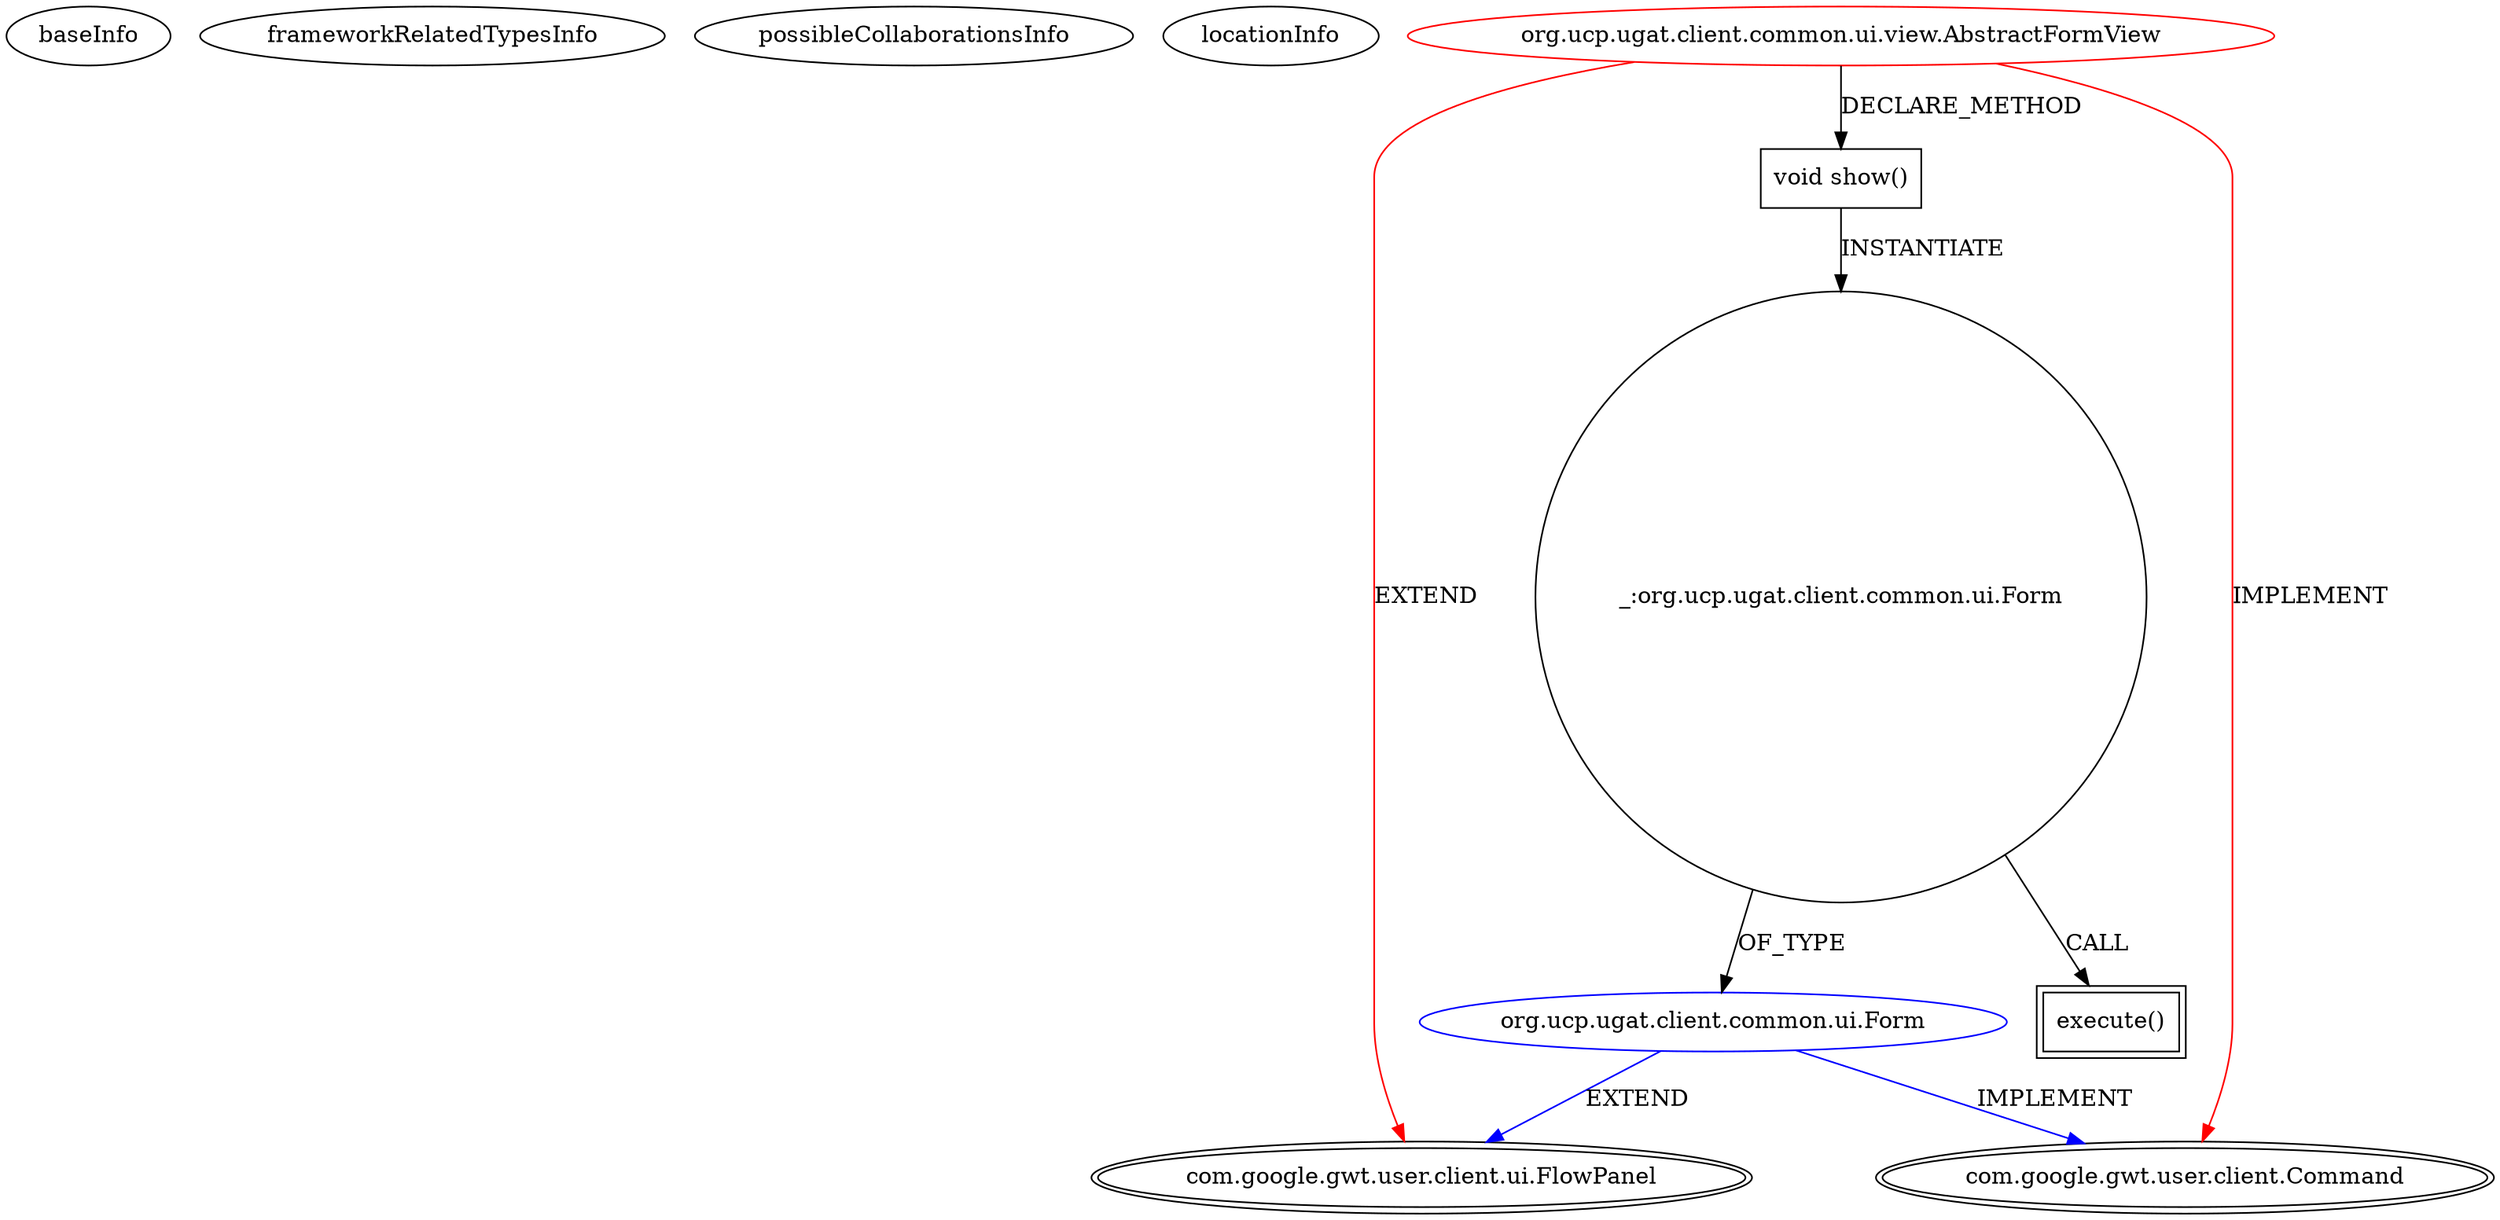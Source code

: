 digraph {
baseInfo[graphId=3070,category="extension_graph",isAnonymous=false,possibleRelation=true]
frameworkRelatedTypesInfo[0="com.google.gwt.user.client.ui.FlowPanel",1="com.google.gwt.user.client.Command"]
possibleCollaborationsInfo[0="3070~CLIENT_METHOD_DECLARATION-METHOD_CALL-~com.google.gwt.user.client.ui.FlowPanel com.google.gwt.user.client.Command ~com.google.gwt.user.client.ui.FlowPanel com.google.gwt.user.client.Command ~false~false"]
locationInfo[projectName="hmiguellima-ugat",filePath="/hmiguellima-ugat/ugat-master/src/org/ucp/ugat/client/common/ui/view/AbstractFormView.java",contextSignature="AbstractFormView",graphId="3070"]
0[label="org.ucp.ugat.client.common.ui.view.AbstractFormView",vertexType="ROOT_CLIENT_CLASS_DECLARATION",isFrameworkType=false,color=red]
1[label="com.google.gwt.user.client.ui.FlowPanel",vertexType="FRAMEWORK_CLASS_TYPE",isFrameworkType=true,peripheries=2]
2[label="com.google.gwt.user.client.Command",vertexType="FRAMEWORK_INTERFACE_TYPE",isFrameworkType=true,peripheries=2]
5[label="void show()",vertexType="CLIENT_METHOD_DECLARATION",isFrameworkType=false,shape=box]
6[label="_:org.ucp.ugat.client.common.ui.Form",vertexType="VARIABLE_EXPRESION",isFrameworkType=false,shape=circle]
8[label="org.ucp.ugat.client.common.ui.Form",vertexType="REFERENCE_CLIENT_CLASS_DECLARATION",isFrameworkType=false,color=blue]
7[label="execute()",vertexType="INSIDE_CALL",isFrameworkType=true,peripheries=2,shape=box]
0->1[label="EXTEND",color=red]
0->2[label="IMPLEMENT",color=red]
0->5[label="DECLARE_METHOD"]
5->6[label="INSTANTIATE"]
8->1[label="EXTEND",color=blue]
8->2[label="IMPLEMENT",color=blue]
6->8[label="OF_TYPE"]
6->7[label="CALL"]
}
